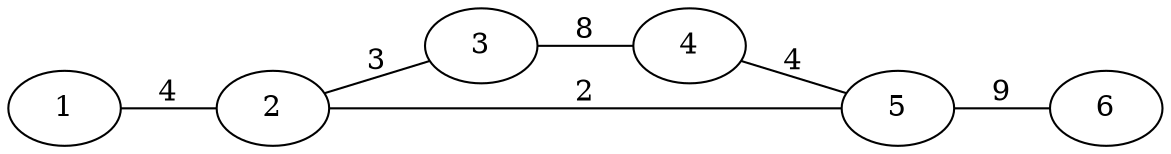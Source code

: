 graph {
    rankdir=LR
    1--2 [label=4, len=4]
    2--3 [label=3, len=3]
    3--4 [label=8, len=8]
    4--5 [label=4, len=4]
    5--2 [label=2, len=2]
    5--6 [label=9, len=9]
}